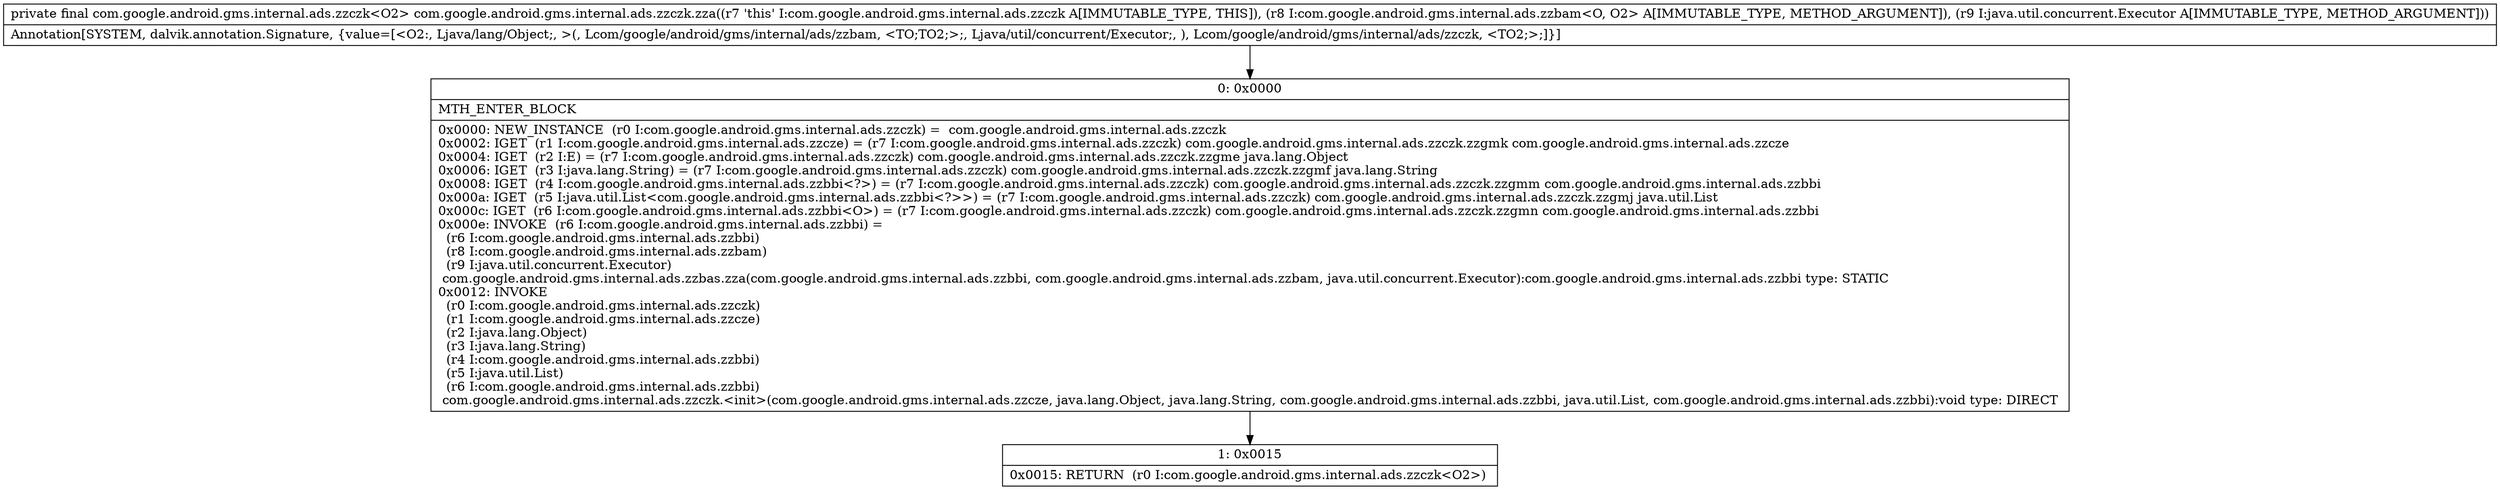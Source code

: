 digraph "CFG forcom.google.android.gms.internal.ads.zzczk.zza(Lcom\/google\/android\/gms\/internal\/ads\/zzbam;Ljava\/util\/concurrent\/Executor;)Lcom\/google\/android\/gms\/internal\/ads\/zzczk;" {
Node_0 [shape=record,label="{0\:\ 0x0000|MTH_ENTER_BLOCK\l|0x0000: NEW_INSTANCE  (r0 I:com.google.android.gms.internal.ads.zzczk) =  com.google.android.gms.internal.ads.zzczk \l0x0002: IGET  (r1 I:com.google.android.gms.internal.ads.zzcze) = (r7 I:com.google.android.gms.internal.ads.zzczk) com.google.android.gms.internal.ads.zzczk.zzgmk com.google.android.gms.internal.ads.zzcze \l0x0004: IGET  (r2 I:E) = (r7 I:com.google.android.gms.internal.ads.zzczk) com.google.android.gms.internal.ads.zzczk.zzgme java.lang.Object \l0x0006: IGET  (r3 I:java.lang.String) = (r7 I:com.google.android.gms.internal.ads.zzczk) com.google.android.gms.internal.ads.zzczk.zzgmf java.lang.String \l0x0008: IGET  (r4 I:com.google.android.gms.internal.ads.zzbbi\<?\>) = (r7 I:com.google.android.gms.internal.ads.zzczk) com.google.android.gms.internal.ads.zzczk.zzgmm com.google.android.gms.internal.ads.zzbbi \l0x000a: IGET  (r5 I:java.util.List\<com.google.android.gms.internal.ads.zzbbi\<?\>\>) = (r7 I:com.google.android.gms.internal.ads.zzczk) com.google.android.gms.internal.ads.zzczk.zzgmj java.util.List \l0x000c: IGET  (r6 I:com.google.android.gms.internal.ads.zzbbi\<O\>) = (r7 I:com.google.android.gms.internal.ads.zzczk) com.google.android.gms.internal.ads.zzczk.zzgmn com.google.android.gms.internal.ads.zzbbi \l0x000e: INVOKE  (r6 I:com.google.android.gms.internal.ads.zzbbi) = \l  (r6 I:com.google.android.gms.internal.ads.zzbbi)\l  (r8 I:com.google.android.gms.internal.ads.zzbam)\l  (r9 I:java.util.concurrent.Executor)\l com.google.android.gms.internal.ads.zzbas.zza(com.google.android.gms.internal.ads.zzbbi, com.google.android.gms.internal.ads.zzbam, java.util.concurrent.Executor):com.google.android.gms.internal.ads.zzbbi type: STATIC \l0x0012: INVOKE  \l  (r0 I:com.google.android.gms.internal.ads.zzczk)\l  (r1 I:com.google.android.gms.internal.ads.zzcze)\l  (r2 I:java.lang.Object)\l  (r3 I:java.lang.String)\l  (r4 I:com.google.android.gms.internal.ads.zzbbi)\l  (r5 I:java.util.List)\l  (r6 I:com.google.android.gms.internal.ads.zzbbi)\l com.google.android.gms.internal.ads.zzczk.\<init\>(com.google.android.gms.internal.ads.zzcze, java.lang.Object, java.lang.String, com.google.android.gms.internal.ads.zzbbi, java.util.List, com.google.android.gms.internal.ads.zzbbi):void type: DIRECT \l}"];
Node_1 [shape=record,label="{1\:\ 0x0015|0x0015: RETURN  (r0 I:com.google.android.gms.internal.ads.zzczk\<O2\>) \l}"];
MethodNode[shape=record,label="{private final com.google.android.gms.internal.ads.zzczk\<O2\> com.google.android.gms.internal.ads.zzczk.zza((r7 'this' I:com.google.android.gms.internal.ads.zzczk A[IMMUTABLE_TYPE, THIS]), (r8 I:com.google.android.gms.internal.ads.zzbam\<O, O2\> A[IMMUTABLE_TYPE, METHOD_ARGUMENT]), (r9 I:java.util.concurrent.Executor A[IMMUTABLE_TYPE, METHOD_ARGUMENT]))  | Annotation[SYSTEM, dalvik.annotation.Signature, \{value=[\<O2:, Ljava\/lang\/Object;, \>(, Lcom\/google\/android\/gms\/internal\/ads\/zzbam, \<TO;TO2;\>;, Ljava\/util\/concurrent\/Executor;, ), Lcom\/google\/android\/gms\/internal\/ads\/zzczk, \<TO2;\>;]\}]\l}"];
MethodNode -> Node_0;
Node_0 -> Node_1;
}

